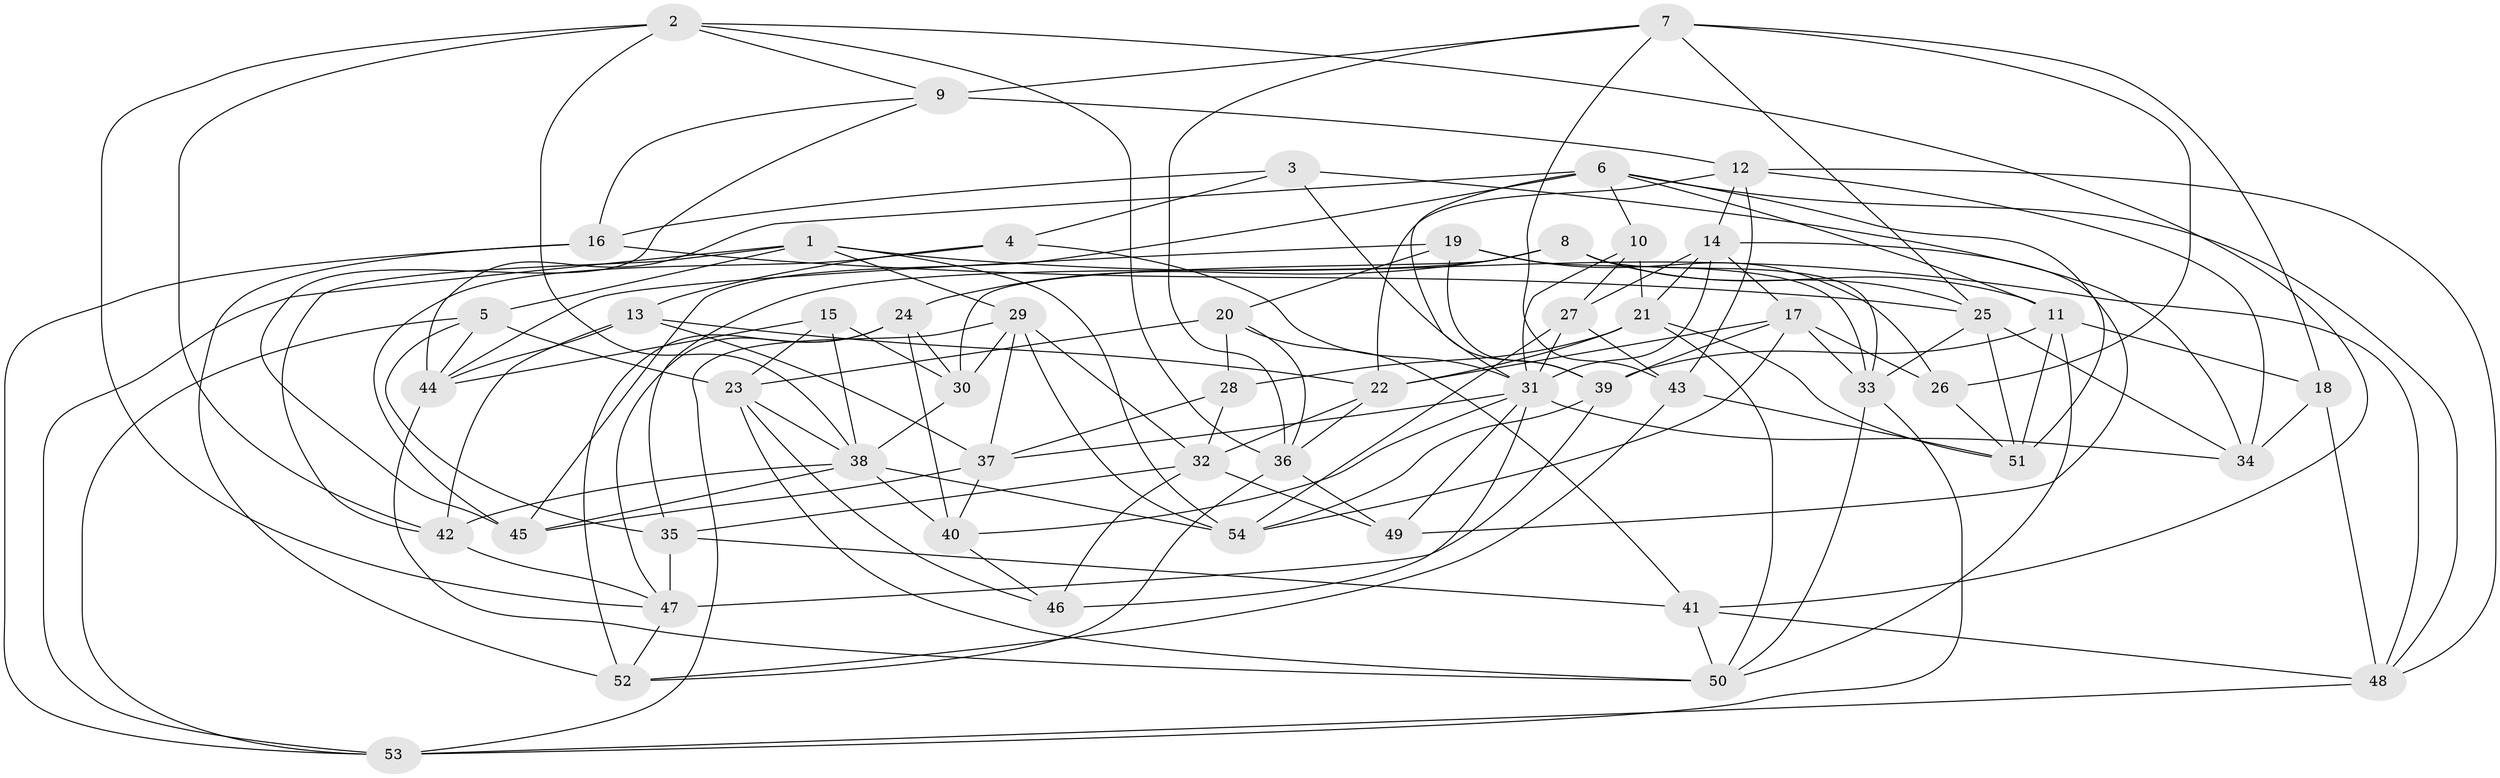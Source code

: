 // original degree distribution, {4: 1.0}
// Generated by graph-tools (version 1.1) at 2025/02/03/09/25 03:02:56]
// undirected, 54 vertices, 148 edges
graph export_dot {
graph [start="1"]
  node [color=gray90,style=filled];
  1;
  2;
  3;
  4;
  5;
  6;
  7;
  8;
  9;
  10;
  11;
  12;
  13;
  14;
  15;
  16;
  17;
  18;
  19;
  20;
  21;
  22;
  23;
  24;
  25;
  26;
  27;
  28;
  29;
  30;
  31;
  32;
  33;
  34;
  35;
  36;
  37;
  38;
  39;
  40;
  41;
  42;
  43;
  44;
  45;
  46;
  47;
  48;
  49;
  50;
  51;
  52;
  53;
  54;
  1 -- 5 [weight=1.0];
  1 -- 29 [weight=1.0];
  1 -- 42 [weight=1.0];
  1 -- 48 [weight=1.0];
  1 -- 53 [weight=1.0];
  1 -- 54 [weight=1.0];
  2 -- 9 [weight=1.0];
  2 -- 36 [weight=1.0];
  2 -- 38 [weight=1.0];
  2 -- 41 [weight=1.0];
  2 -- 42 [weight=1.0];
  2 -- 47 [weight=1.0];
  3 -- 4 [weight=1.0];
  3 -- 16 [weight=2.0];
  3 -- 31 [weight=1.0];
  3 -- 34 [weight=2.0];
  4 -- 13 [weight=1.0];
  4 -- 31 [weight=1.0];
  4 -- 45 [weight=1.0];
  5 -- 23 [weight=1.0];
  5 -- 35 [weight=2.0];
  5 -- 44 [weight=1.0];
  5 -- 53 [weight=1.0];
  6 -- 10 [weight=1.0];
  6 -- 11 [weight=1.0];
  6 -- 39 [weight=1.0];
  6 -- 44 [weight=1.0];
  6 -- 45 [weight=2.0];
  6 -- 48 [weight=1.0];
  6 -- 51 [weight=1.0];
  7 -- 9 [weight=2.0];
  7 -- 18 [weight=1.0];
  7 -- 25 [weight=1.0];
  7 -- 26 [weight=2.0];
  7 -- 36 [weight=1.0];
  7 -- 43 [weight=1.0];
  8 -- 11 [weight=1.0];
  8 -- 24 [weight=1.0];
  8 -- 25 [weight=1.0];
  8 -- 30 [weight=1.0];
  8 -- 33 [weight=1.0];
  8 -- 35 [weight=1.0];
  9 -- 12 [weight=1.0];
  9 -- 16 [weight=1.0];
  9 -- 45 [weight=1.0];
  10 -- 21 [weight=1.0];
  10 -- 27 [weight=1.0];
  10 -- 31 [weight=1.0];
  11 -- 18 [weight=1.0];
  11 -- 39 [weight=1.0];
  11 -- 50 [weight=1.0];
  11 -- 51 [weight=1.0];
  12 -- 14 [weight=1.0];
  12 -- 22 [weight=1.0];
  12 -- 34 [weight=1.0];
  12 -- 43 [weight=1.0];
  12 -- 48 [weight=1.0];
  13 -- 22 [weight=1.0];
  13 -- 37 [weight=1.0];
  13 -- 42 [weight=2.0];
  13 -- 44 [weight=1.0];
  14 -- 17 [weight=1.0];
  14 -- 21 [weight=1.0];
  14 -- 27 [weight=1.0];
  14 -- 31 [weight=1.0];
  14 -- 49 [weight=1.0];
  15 -- 23 [weight=1.0];
  15 -- 30 [weight=2.0];
  15 -- 38 [weight=2.0];
  15 -- 44 [weight=1.0];
  16 -- 25 [weight=1.0];
  16 -- 52 [weight=1.0];
  16 -- 53 [weight=1.0];
  17 -- 22 [weight=1.0];
  17 -- 26 [weight=1.0];
  17 -- 33 [weight=1.0];
  17 -- 39 [weight=1.0];
  17 -- 54 [weight=1.0];
  18 -- 34 [weight=1.0];
  18 -- 48 [weight=1.0];
  19 -- 20 [weight=1.0];
  19 -- 26 [weight=2.0];
  19 -- 33 [weight=1.0];
  19 -- 39 [weight=1.0];
  19 -- 44 [weight=1.0];
  20 -- 23 [weight=1.0];
  20 -- 28 [weight=1.0];
  20 -- 36 [weight=1.0];
  20 -- 41 [weight=2.0];
  21 -- 22 [weight=1.0];
  21 -- 28 [weight=1.0];
  21 -- 50 [weight=1.0];
  21 -- 51 [weight=1.0];
  22 -- 32 [weight=1.0];
  22 -- 36 [weight=1.0];
  23 -- 38 [weight=1.0];
  23 -- 46 [weight=1.0];
  23 -- 50 [weight=1.0];
  24 -- 30 [weight=1.0];
  24 -- 40 [weight=1.0];
  24 -- 47 [weight=1.0];
  24 -- 52 [weight=2.0];
  25 -- 33 [weight=1.0];
  25 -- 34 [weight=1.0];
  25 -- 51 [weight=1.0];
  26 -- 51 [weight=1.0];
  27 -- 31 [weight=1.0];
  27 -- 43 [weight=2.0];
  27 -- 54 [weight=1.0];
  28 -- 32 [weight=1.0];
  28 -- 37 [weight=1.0];
  29 -- 30 [weight=1.0];
  29 -- 32 [weight=1.0];
  29 -- 37 [weight=1.0];
  29 -- 53 [weight=1.0];
  29 -- 54 [weight=1.0];
  30 -- 38 [weight=1.0];
  31 -- 34 [weight=1.0];
  31 -- 37 [weight=1.0];
  31 -- 40 [weight=1.0];
  31 -- 46 [weight=1.0];
  31 -- 49 [weight=1.0];
  32 -- 35 [weight=1.0];
  32 -- 46 [weight=1.0];
  32 -- 49 [weight=1.0];
  33 -- 50 [weight=1.0];
  33 -- 53 [weight=1.0];
  35 -- 41 [weight=1.0];
  35 -- 47 [weight=1.0];
  36 -- 49 [weight=1.0];
  36 -- 52 [weight=1.0];
  37 -- 40 [weight=1.0];
  37 -- 45 [weight=1.0];
  38 -- 40 [weight=2.0];
  38 -- 42 [weight=1.0];
  38 -- 45 [weight=1.0];
  38 -- 54 [weight=1.0];
  39 -- 47 [weight=1.0];
  39 -- 54 [weight=1.0];
  40 -- 46 [weight=1.0];
  41 -- 48 [weight=1.0];
  41 -- 50 [weight=1.0];
  42 -- 47 [weight=1.0];
  43 -- 51 [weight=1.0];
  43 -- 52 [weight=1.0];
  44 -- 50 [weight=1.0];
  47 -- 52 [weight=1.0];
  48 -- 53 [weight=1.0];
}
